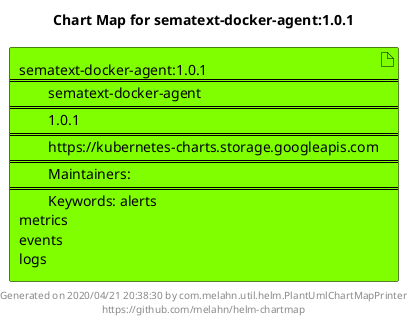 @startuml
skinparam linetype ortho
skinparam backgroundColor white
skinparam usecaseBorderColor black
skinparam usecaseArrowColor LightSlateGray
skinparam artifactBorderColor black
skinparam artifactArrowColor LightSlateGray

title Chart Map for sematext-docker-agent:1.0.1

'There is one referenced Helm Chart
artifact "sematext-docker-agent:1.0.1\n====\n\tsematext-docker-agent\n====\n\t1.0.1\n====\n\thttps://kubernetes-charts.storage.googleapis.com\n====\n\tMaintainers: \n====\n\tKeywords: alerts\nmetrics\nevents\nlogs" as sematext_docker_agent_1_0_1 #Chartreuse

'There are 0 referenced Docker Images

'Chart Dependencies

center footer Generated on 2020/04/21 20:38:30 by com.melahn.util.helm.PlantUmlChartMapPrinter\nhttps://github.com/melahn/helm-chartmap
@enduml
